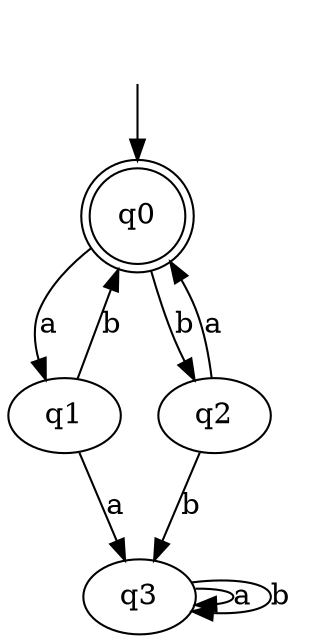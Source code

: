 digraph {
 "" [shape=none]
 "q0"  [shape=doublecircle]

"" -> "q0"
"q0" -> "q1"[label="a", weight="a"];
"q0" -> "q2"[label="b", weight="b"];
"q1" -> "q3"[label="a", weight="a"];
"q1" -> "q0"[label="b", weight="b"];
"q2" -> "q0"[label="a", weight="a"];
"q2" -> "q3"[label="b", weight="b"];
"q3" -> "q3"[label="a", weight="a"];
"q3" -> "q3"[label="b", weight="b"];

}
